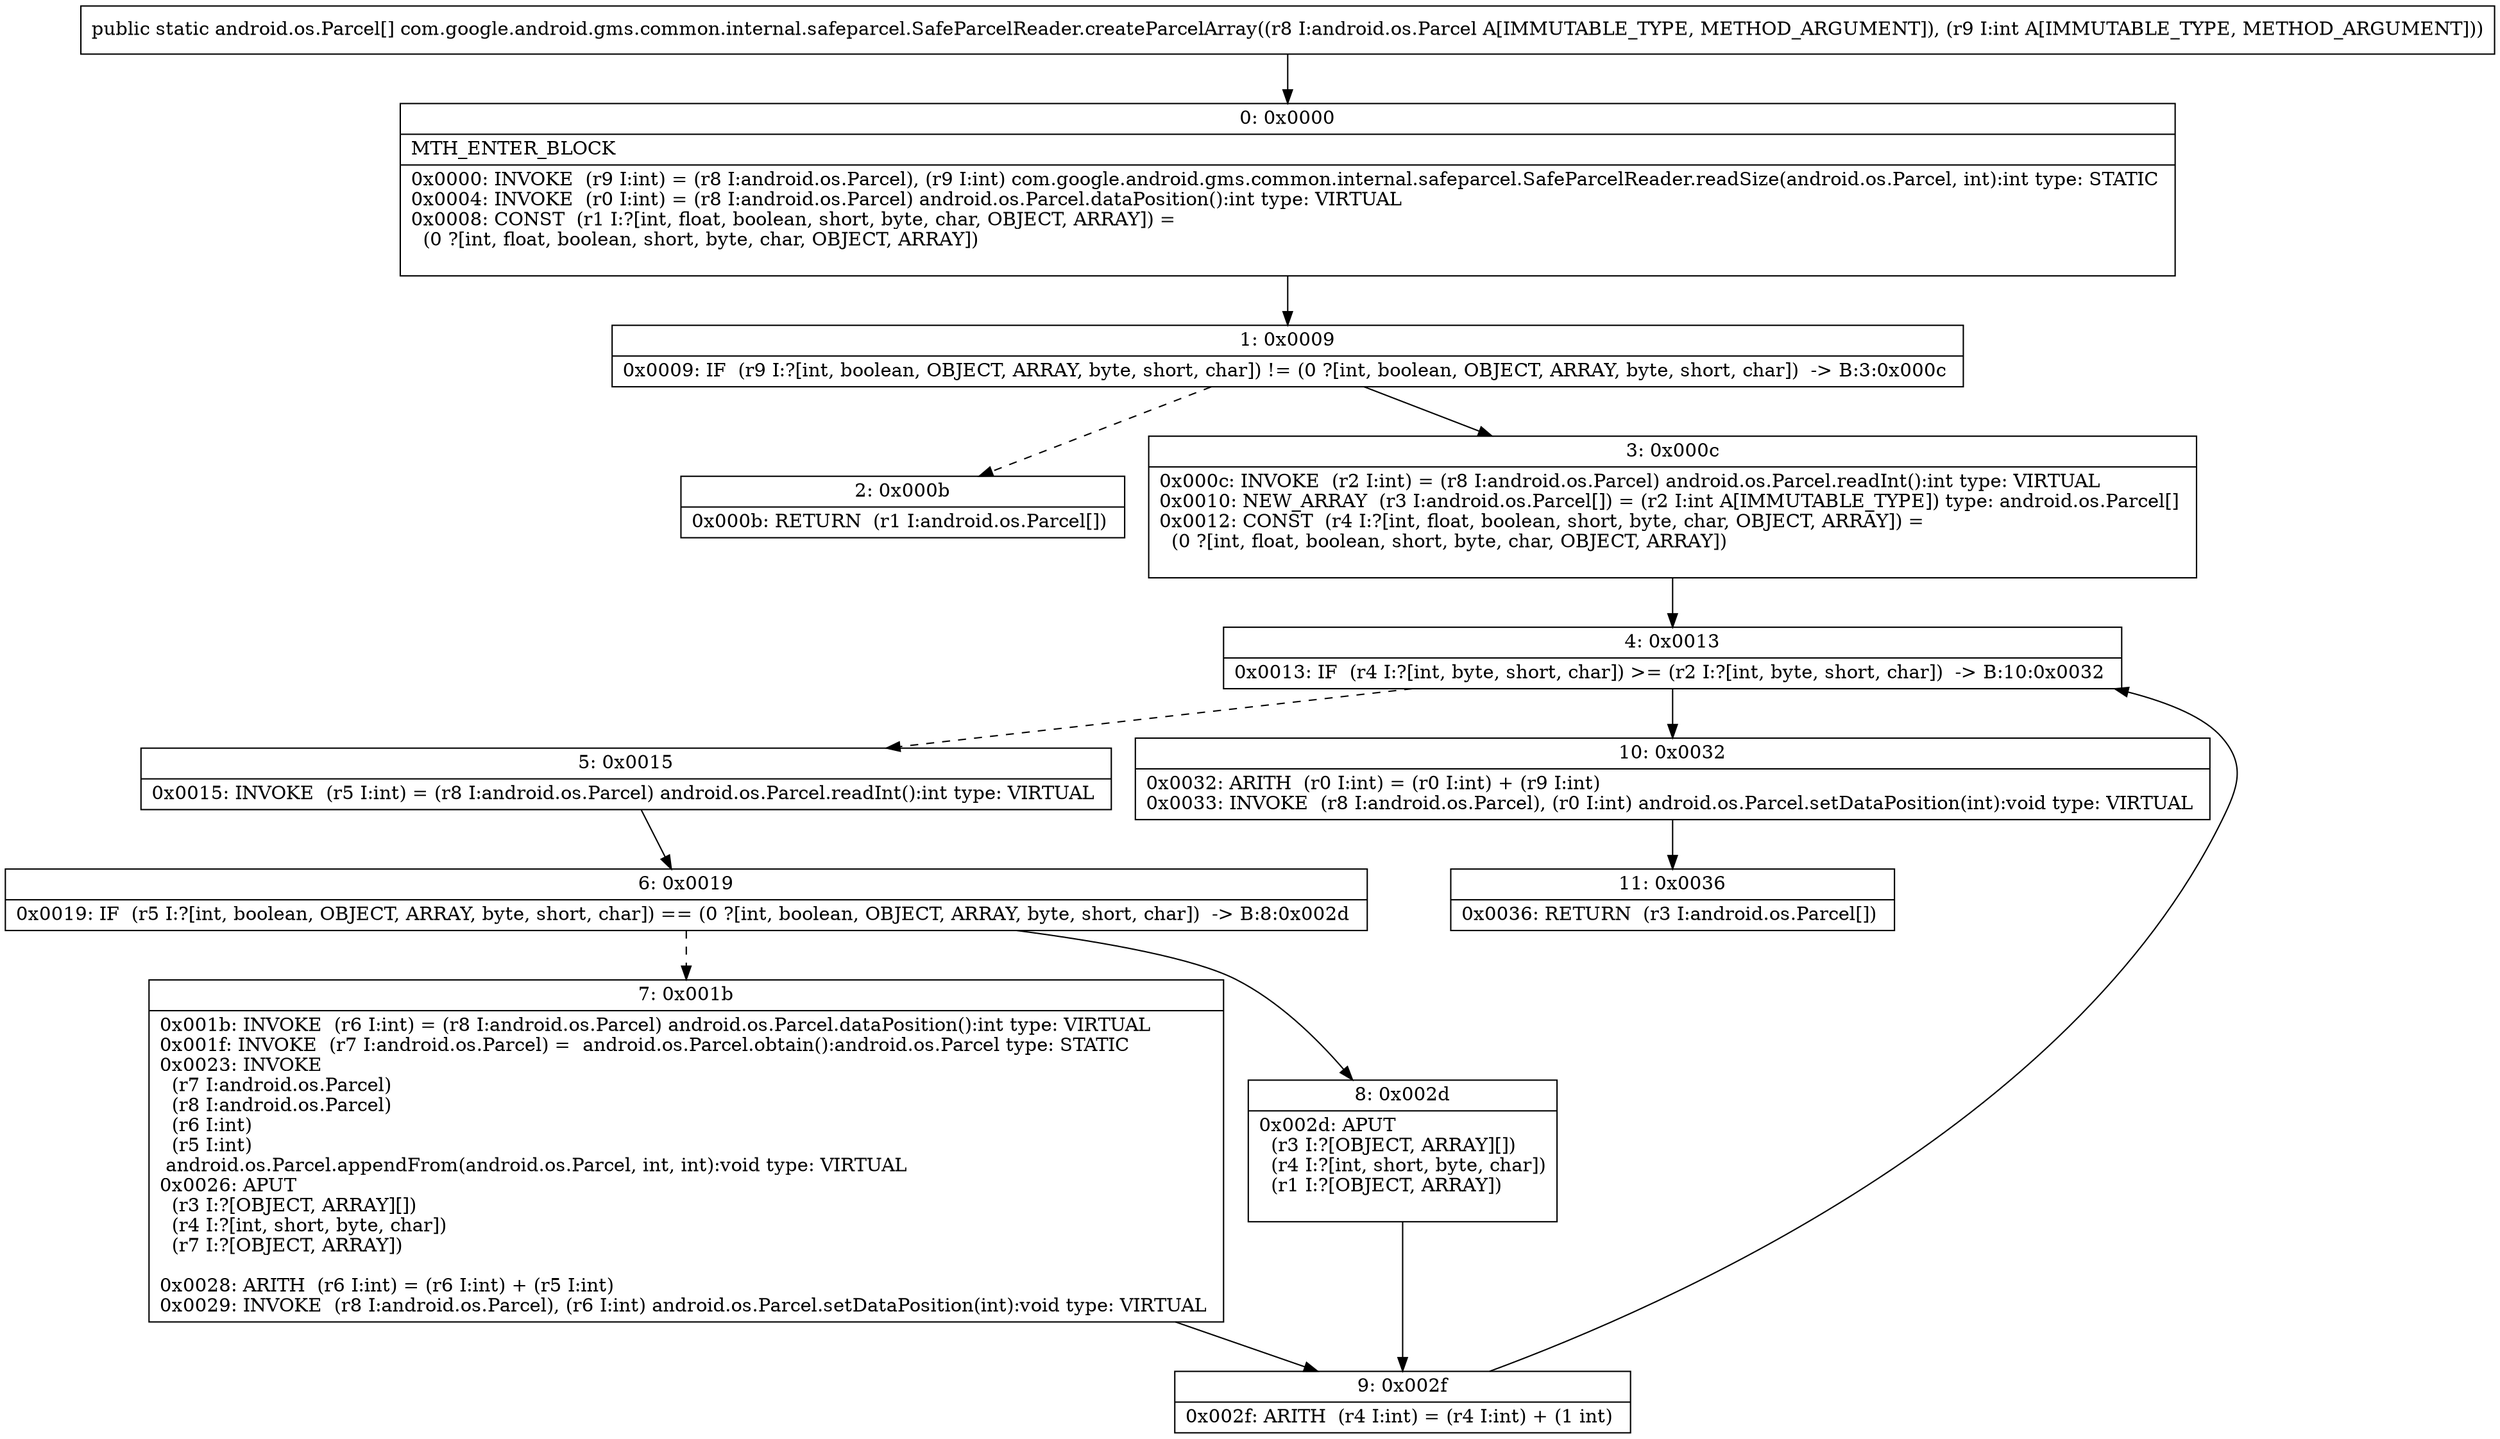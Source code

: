digraph "CFG forcom.google.android.gms.common.internal.safeparcel.SafeParcelReader.createParcelArray(Landroid\/os\/Parcel;I)[Landroid\/os\/Parcel;" {
Node_0 [shape=record,label="{0\:\ 0x0000|MTH_ENTER_BLOCK\l|0x0000: INVOKE  (r9 I:int) = (r8 I:android.os.Parcel), (r9 I:int) com.google.android.gms.common.internal.safeparcel.SafeParcelReader.readSize(android.os.Parcel, int):int type: STATIC \l0x0004: INVOKE  (r0 I:int) = (r8 I:android.os.Parcel) android.os.Parcel.dataPosition():int type: VIRTUAL \l0x0008: CONST  (r1 I:?[int, float, boolean, short, byte, char, OBJECT, ARRAY]) = \l  (0 ?[int, float, boolean, short, byte, char, OBJECT, ARRAY])\l \l}"];
Node_1 [shape=record,label="{1\:\ 0x0009|0x0009: IF  (r9 I:?[int, boolean, OBJECT, ARRAY, byte, short, char]) != (0 ?[int, boolean, OBJECT, ARRAY, byte, short, char])  \-\> B:3:0x000c \l}"];
Node_2 [shape=record,label="{2\:\ 0x000b|0x000b: RETURN  (r1 I:android.os.Parcel[]) \l}"];
Node_3 [shape=record,label="{3\:\ 0x000c|0x000c: INVOKE  (r2 I:int) = (r8 I:android.os.Parcel) android.os.Parcel.readInt():int type: VIRTUAL \l0x0010: NEW_ARRAY  (r3 I:android.os.Parcel[]) = (r2 I:int A[IMMUTABLE_TYPE]) type: android.os.Parcel[] \l0x0012: CONST  (r4 I:?[int, float, boolean, short, byte, char, OBJECT, ARRAY]) = \l  (0 ?[int, float, boolean, short, byte, char, OBJECT, ARRAY])\l \l}"];
Node_4 [shape=record,label="{4\:\ 0x0013|0x0013: IF  (r4 I:?[int, byte, short, char]) \>= (r2 I:?[int, byte, short, char])  \-\> B:10:0x0032 \l}"];
Node_5 [shape=record,label="{5\:\ 0x0015|0x0015: INVOKE  (r5 I:int) = (r8 I:android.os.Parcel) android.os.Parcel.readInt():int type: VIRTUAL \l}"];
Node_6 [shape=record,label="{6\:\ 0x0019|0x0019: IF  (r5 I:?[int, boolean, OBJECT, ARRAY, byte, short, char]) == (0 ?[int, boolean, OBJECT, ARRAY, byte, short, char])  \-\> B:8:0x002d \l}"];
Node_7 [shape=record,label="{7\:\ 0x001b|0x001b: INVOKE  (r6 I:int) = (r8 I:android.os.Parcel) android.os.Parcel.dataPosition():int type: VIRTUAL \l0x001f: INVOKE  (r7 I:android.os.Parcel) =  android.os.Parcel.obtain():android.os.Parcel type: STATIC \l0x0023: INVOKE  \l  (r7 I:android.os.Parcel)\l  (r8 I:android.os.Parcel)\l  (r6 I:int)\l  (r5 I:int)\l android.os.Parcel.appendFrom(android.os.Parcel, int, int):void type: VIRTUAL \l0x0026: APUT  \l  (r3 I:?[OBJECT, ARRAY][])\l  (r4 I:?[int, short, byte, char])\l  (r7 I:?[OBJECT, ARRAY])\l \l0x0028: ARITH  (r6 I:int) = (r6 I:int) + (r5 I:int) \l0x0029: INVOKE  (r8 I:android.os.Parcel), (r6 I:int) android.os.Parcel.setDataPosition(int):void type: VIRTUAL \l}"];
Node_8 [shape=record,label="{8\:\ 0x002d|0x002d: APUT  \l  (r3 I:?[OBJECT, ARRAY][])\l  (r4 I:?[int, short, byte, char])\l  (r1 I:?[OBJECT, ARRAY])\l \l}"];
Node_9 [shape=record,label="{9\:\ 0x002f|0x002f: ARITH  (r4 I:int) = (r4 I:int) + (1 int) \l}"];
Node_10 [shape=record,label="{10\:\ 0x0032|0x0032: ARITH  (r0 I:int) = (r0 I:int) + (r9 I:int) \l0x0033: INVOKE  (r8 I:android.os.Parcel), (r0 I:int) android.os.Parcel.setDataPosition(int):void type: VIRTUAL \l}"];
Node_11 [shape=record,label="{11\:\ 0x0036|0x0036: RETURN  (r3 I:android.os.Parcel[]) \l}"];
MethodNode[shape=record,label="{public static android.os.Parcel[] com.google.android.gms.common.internal.safeparcel.SafeParcelReader.createParcelArray((r8 I:android.os.Parcel A[IMMUTABLE_TYPE, METHOD_ARGUMENT]), (r9 I:int A[IMMUTABLE_TYPE, METHOD_ARGUMENT])) }"];
MethodNode -> Node_0;
Node_0 -> Node_1;
Node_1 -> Node_2[style=dashed];
Node_1 -> Node_3;
Node_3 -> Node_4;
Node_4 -> Node_5[style=dashed];
Node_4 -> Node_10;
Node_5 -> Node_6;
Node_6 -> Node_7[style=dashed];
Node_6 -> Node_8;
Node_7 -> Node_9;
Node_8 -> Node_9;
Node_9 -> Node_4;
Node_10 -> Node_11;
}

